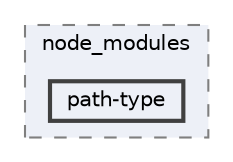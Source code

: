 digraph "pkiclassroomrescheduler/src/main/frontend/node_modules/path-type"
{
 // LATEX_PDF_SIZE
  bgcolor="transparent";
  edge [fontname=Helvetica,fontsize=10,labelfontname=Helvetica,labelfontsize=10];
  node [fontname=Helvetica,fontsize=10,shape=box,height=0.2,width=0.4];
  compound=true
  subgraph clusterdir_72953eda66ccb3a2722c28e1c3e6c23b {
    graph [ bgcolor="#edf0f7", pencolor="grey50", label="node_modules", fontname=Helvetica,fontsize=10 style="filled,dashed", URL="dir_72953eda66ccb3a2722c28e1c3e6c23b.html",tooltip=""]
  dir_0adfec1d3abe0567f0fa57aa80844993 [label="path-type", fillcolor="#edf0f7", color="grey25", style="filled,bold", URL="dir_0adfec1d3abe0567f0fa57aa80844993.html",tooltip=""];
  }
}
